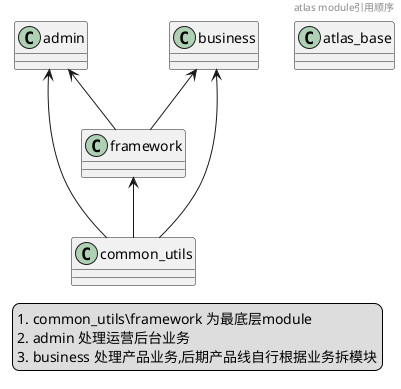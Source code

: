 @startuml

header
atlas module引用顺序
endheader

class atlas_base

 common_utils -up-> framework
 framework -up-> business
 framework -up-> admin
 common_utils -up-> business
 common_utils -up-> admin



legend
# common_utils\framework 为最底层module
# admin 处理运营后台业务
# business 处理产品业务,后期产品线自行根据业务拆模块
endlegend

@enduml
